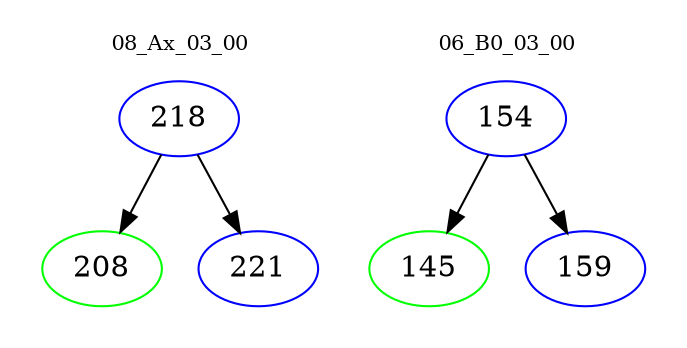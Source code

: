 digraph{
subgraph cluster_0 {
color = white
label = "08_Ax_03_00";
fontsize=10;
T0_218 [label="218", color="blue"]
T0_218 -> T0_208 [color="black"]
T0_208 [label="208", color="green"]
T0_218 -> T0_221 [color="black"]
T0_221 [label="221", color="blue"]
}
subgraph cluster_1 {
color = white
label = "06_B0_03_00";
fontsize=10;
T1_154 [label="154", color="blue"]
T1_154 -> T1_145 [color="black"]
T1_145 [label="145", color="green"]
T1_154 -> T1_159 [color="black"]
T1_159 [label="159", color="blue"]
}
}
